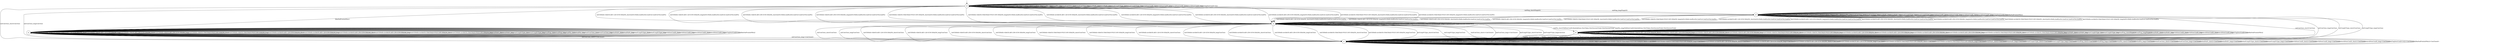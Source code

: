 digraph g {

s0 [shape="circle" label="s0"];
s1 [shape="circle" label="s1"];
s2 [shape="circle" label="s2"];
s3 [shape="circle" label="s3"];
s4 [shape="circle" label="s4"];
s5 [shape="circle" label="s5"];
s0 -> s5 [label="initPing_short/PingACK "];
s0 -> s5 [label="initPing_long/PingACK "];
s0 -> s1 [label="initConClose_short/ConClose "];
s0 -> s1 [label="initConClose_long/ConClose "];
s0 -> s3 [label="initCltHello-vldACK:AES-128-GCM-SHA256_short/initSvrHello,hndEncExt,hndCert,hndCertVer,hndFin "];
s0 -> s3 [label="initCltHello-vldACK:AES-128-GCM-SHA256_long/initSvrHello,hndEncExt,hndCert,hndCertVer,hndFin "];
s0 -> s3 [label="initCltHello-vldACK:AES-256-GCM-SHA384_short/initSvrHello,hndEncExt,hndCert,hndCertVer,hndFin "];
s0 -> s3 [label="initCltHello-vldACK:AES-256-GCM-SHA384_long/initSvrHello,hndEncExt,hndCert,hndCertVer,hndFin "];
s0 -> s3 [label="initCltHello-vldACK:CHACHA20-POLY1305-SHA256_short/initSvrHello,hndEncExt,hndCert,hndCertVer,hndFin "];
s0 -> s3 [label="initCltHello-vldACK:CHACHA20-POLY1305-SHA256_long/initSvrHello,hndEncExt,hndCert,hndCertVer,hndFin "];
s0 -> s3 [label="initCltHello-invldACK:AES-128-GCM-SHA256_short/initSvrHello,hndEncExt,hndCert,hndCertVer,hndFin "];
s0 -> s3 [label="initCltHello-invldACK:AES-128-GCM-SHA256_long/initSvrHello,hndEncExt,hndCert,hndCertVer,hndFin "];
s0 -> s3 [label="initCltHello-invldACK:AES-256-GCM-SHA384_short/initSvrHello,hndEncExt,hndCert,hndCertVer,hndFin "];
s0 -> s3 [label="initCltHello-invldACK:AES-256-GCM-SHA384_long/initSvrHello,hndEncExt,hndCert,hndCertVer,hndFin "];
s0 -> s3 [label="initCltHello-invldACK:CHACHA20-POLY1305-SHA256_short/initSvrHello,hndEncExt,hndCert,hndCertVer,hndFin "];
s0 -> s3 [label="initCltHello-invldACK:CHACHA20-POLY1305-SHA256_long/initSvrHello,hndEncExt,hndCert,hndCertVer,hndFin "];
s0 -> s0 [label="initNoFr_short/ "];
s0 -> s0 [label="initNoFr_long/ "];
s0 -> s0 [label="initUnxpFrType_short/ "];
s0 -> s0 [label="initUnxpFrType_long/ "];
s0 -> s0 [label="hndPing_short/ "];
s0 -> s0 [label="hndPing_long/ "];
s0 -> s0 [label="hndFin_short/ "];
s0 -> s0 [label="hndFin_long/ "];
s0 -> s0 [label="hndConClose_short/ "];
s0 -> s0 [label="hndConClose_long/ "];
s0 -> s0 [label="hndNoFr_short/ "];
s0 -> s0 [label="hndNoFr_long/ "];
s0 -> s0 [label="hndUnxpFrType_short/ "];
s0 -> s0 [label="hndUnxpFrType_long/ "];
s0 -> s0 [label="VldNewConID_short/ "];
s0 -> s0 [label="VldNewConID_long/ "];
s0 -> s0 [label="InvldNewConID_short/ "];
s0 -> s0 [label="InvldNewConID_long/ "];
s0 -> s0 [label="[ChgDestConID-Ori]/ "];
s0 -> s2 [label="[RmPadFrmInitPkts]/ "];
s1 -> s1 [label="initPing_short/<ConClosed> "];
s1 -> s1 [label="initPing_long/<ConClosed> "];
s1 -> s1 [label="initConClose_short/<ConClosed> "];
s1 -> s1 [label="initConClose_long/<ConClosed> "];
s1 -> s1 [label="initCltHello-vldACK:AES-128-GCM-SHA256_short/<ConClosed> "];
s1 -> s1 [label="initCltHello-vldACK:AES-128-GCM-SHA256_long/<ConClosed> "];
s1 -> s1 [label="initCltHello-vldACK:AES-256-GCM-SHA384_short/<ConClosed> "];
s1 -> s1 [label="initCltHello-vldACK:AES-256-GCM-SHA384_long/<ConClosed> "];
s1 -> s1 [label="initCltHello-vldACK:CHACHA20-POLY1305-SHA256_short/<ConClosed> "];
s1 -> s1 [label="initCltHello-vldACK:CHACHA20-POLY1305-SHA256_long/<ConClosed> "];
s1 -> s1 [label="initCltHello-invldACK:AES-128-GCM-SHA256_short/<ConClosed> "];
s1 -> s1 [label="initCltHello-invldACK:AES-128-GCM-SHA256_long/<ConClosed> "];
s1 -> s1 [label="initCltHello-invldACK:AES-256-GCM-SHA384_short/<ConClosed> "];
s1 -> s1 [label="initCltHello-invldACK:AES-256-GCM-SHA384_long/<ConClosed> "];
s1 -> s1 [label="initCltHello-invldACK:CHACHA20-POLY1305-SHA256_short/<ConClosed> "];
s1 -> s1 [label="initCltHello-invldACK:CHACHA20-POLY1305-SHA256_long/<ConClosed> "];
s1 -> s1 [label="initNoFr_short/<ConClosed> "];
s1 -> s1 [label="initNoFr_long/<ConClosed> "];
s1 -> s1 [label="initUnxpFrType_short/<ConClosed> "];
s1 -> s1 [label="initUnxpFrType_long/<ConClosed> "];
s1 -> s1 [label="hndPing_short/<ConClosed> "];
s1 -> s1 [label="hndPing_long/<ConClosed> "];
s1 -> s1 [label="hndFin_short/<ConClosed> "];
s1 -> s1 [label="hndFin_long/<ConClosed> "];
s1 -> s1 [label="hndConClose_short/<ConClosed> "];
s1 -> s1 [label="hndConClose_long/<ConClosed> "];
s1 -> s1 [label="hndNoFr_short/<ConClosed> "];
s1 -> s1 [label="hndNoFr_long/<ConClosed> "];
s1 -> s1 [label="hndUnxpFrType_short/<ConClosed> "];
s1 -> s1 [label="hndUnxpFrType_long/<ConClosed> "];
s1 -> s1 [label="VldNewConID_short/<ConClosed> "];
s1 -> s1 [label="VldNewConID_long/<ConClosed> "];
s1 -> s1 [label="InvldNewConID_short/<ConClosed> "];
s1 -> s1 [label="InvldNewConID_long/<ConClosed> "];
s1 -> s1 [label="[ChgDestConID-Ori]/<ConClosed> "];
s1 -> s1 [label="[RmPadFrmInitPkts]/<ConClosed> "];
s2 -> s2 [label="initPing_short/ "];
s2 -> s2 [label="initPing_long/ "];
s2 -> s1 [label="initConClose_short/<ConClosed> "];
s2 -> s1 [label="initConClose_long/<ConClosed> "];
s2 -> s2 [label="initCltHello-vldACK:AES-128-GCM-SHA256_short/ "];
s2 -> s2 [label="initCltHello-vldACK:AES-128-GCM-SHA256_long/ "];
s2 -> s2 [label="initCltHello-vldACK:AES-256-GCM-SHA384_short/ "];
s2 -> s2 [label="initCltHello-vldACK:AES-256-GCM-SHA384_long/ "];
s2 -> s2 [label="initCltHello-vldACK:CHACHA20-POLY1305-SHA256_short/ "];
s2 -> s2 [label="initCltHello-vldACK:CHACHA20-POLY1305-SHA256_long/ "];
s2 -> s2 [label="initCltHello-invldACK:AES-128-GCM-SHA256_short/ "];
s2 -> s2 [label="initCltHello-invldACK:AES-128-GCM-SHA256_long/ "];
s2 -> s2 [label="initCltHello-invldACK:AES-256-GCM-SHA384_short/ "];
s2 -> s2 [label="initCltHello-invldACK:AES-256-GCM-SHA384_long/ "];
s2 -> s2 [label="initCltHello-invldACK:CHACHA20-POLY1305-SHA256_short/ "];
s2 -> s2 [label="initCltHello-invldACK:CHACHA20-POLY1305-SHA256_long/ "];
s2 -> s2 [label="initNoFr_short/ "];
s2 -> s2 [label="initNoFr_long/ "];
s2 -> s2 [label="initUnxpFrType_short/ "];
s2 -> s2 [label="initUnxpFrType_long/ "];
s2 -> s2 [label="hndPing_short/ "];
s2 -> s2 [label="hndPing_long/ "];
s2 -> s2 [label="hndFin_short/ "];
s2 -> s2 [label="hndFin_long/ "];
s2 -> s2 [label="hndConClose_short/ "];
s2 -> s2 [label="hndConClose_long/ "];
s2 -> s2 [label="hndNoFr_short/ "];
s2 -> s2 [label="hndNoFr_long/ "];
s2 -> s2 [label="hndUnxpFrType_short/ "];
s2 -> s2 [label="hndUnxpFrType_long/ "];
s2 -> s2 [label="VldNewConID_short/ "];
s2 -> s2 [label="VldNewConID_long/ "];
s2 -> s2 [label="InvldNewConID_short/ "];
s2 -> s2 [label="InvldNewConID_long/ "];
s2 -> s2 [label="[ChgDestConID-Ori]/ "];
s2 -> s2 [label="[RmPadFrmInitPkts]/ "];
s3 -> s3 [label="initPing_short/PingACK "];
s3 -> s3 [label="initPing_long/PingACK "];
s3 -> s1 [label="initConClose_short/ConClose "];
s3 -> s1 [label="initConClose_long/ConClose "];
s3 -> s1 [label="initCltHello-vldACK:AES-128-GCM-SHA256_short/ConClose "];
s3 -> s1 [label="initCltHello-vldACK:AES-128-GCM-SHA256_long/ConClose "];
s3 -> s1 [label="initCltHello-vldACK:AES-256-GCM-SHA384_short/ConClose "];
s3 -> s1 [label="initCltHello-vldACK:AES-256-GCM-SHA384_long/ConClose "];
s3 -> s1 [label="initCltHello-vldACK:CHACHA20-POLY1305-SHA256_short/ConClose "];
s3 -> s1 [label="initCltHello-vldACK:CHACHA20-POLY1305-SHA256_long/ConClose "];
s3 -> s1 [label="initCltHello-invldACK:AES-128-GCM-SHA256_short/ConClose "];
s3 -> s1 [label="initCltHello-invldACK:AES-128-GCM-SHA256_long/ConClose "];
s3 -> s1 [label="initCltHello-invldACK:AES-256-GCM-SHA384_short/ConClose "];
s3 -> s1 [label="initCltHello-invldACK:AES-256-GCM-SHA384_long/ConClose "];
s3 -> s1 [label="initCltHello-invldACK:CHACHA20-POLY1305-SHA256_short/ConClose "];
s3 -> s1 [label="initCltHello-invldACK:CHACHA20-POLY1305-SHA256_long/ConClose "];
s3 -> s3 [label="initNoFr_short/ "];
s3 -> s3 [label="initNoFr_long/ "];
s3 -> s1 [label="initUnxpFrType_short/ConClose "];
s3 -> s1 [label="initUnxpFrType_long/ConClose "];
s3 -> s3 [label="hndPing_short/PingACK "];
s3 -> s3 [label="hndPing_long/PingACK "];
s3 -> s4 [label="hndFin_short/VldNewConID,HndshkDone,NewToken,NewSessionTicket,NewSessionTicket "];
s3 -> s4 [label="hndFin_long/VldNewConID,HndshkDone,NewToken,NewSessionTicket,NewSessionTicket "];
s3 -> s1 [label="hndConClose_short/<ConClosed> "];
s3 -> s1 [label="hndConClose_long/<ConClosed> "];
s3 -> s3 [label="hndNoFr_short/ "];
s3 -> s3 [label="hndNoFr_long/ "];
s3 -> s1 [label="hndUnxpFrType_short/ConClose "];
s3 -> s1 [label="hndUnxpFrType_long/ConClose "];
s3 -> s3 [label="VldNewConID_short/ "];
s3 -> s3 [label="VldNewConID_long/ "];
s3 -> s3 [label="InvldNewConID_short/ "];
s3 -> s3 [label="InvldNewConID_long/ "];
s3 -> s3 [label="[ChgDestConID-Ori]/ "];
s3 -> s3 [label="[RmPadFrmInitPkts]/ "];
s4 -> s4 [label="initPing_short/ "];
s4 -> s4 [label="initPing_long/ "];
s4 -> s4 [label="initConClose_short/ "];
s4 -> s4 [label="initConClose_long/ "];
s4 -> s4 [label="initCltHello-vldACK:AES-128-GCM-SHA256_short/ "];
s4 -> s4 [label="initCltHello-vldACK:AES-128-GCM-SHA256_long/ "];
s4 -> s4 [label="initCltHello-vldACK:AES-256-GCM-SHA384_short/ "];
s4 -> s4 [label="initCltHello-vldACK:AES-256-GCM-SHA384_long/ "];
s4 -> s4 [label="initCltHello-vldACK:CHACHA20-POLY1305-SHA256_short/ "];
s4 -> s4 [label="initCltHello-vldACK:CHACHA20-POLY1305-SHA256_long/ "];
s4 -> s4 [label="initCltHello-invldACK:AES-128-GCM-SHA256_short/ "];
s4 -> s4 [label="initCltHello-invldACK:AES-128-GCM-SHA256_long/ "];
s4 -> s4 [label="initCltHello-invldACK:AES-256-GCM-SHA384_short/ "];
s4 -> s4 [label="initCltHello-invldACK:AES-256-GCM-SHA384_long/ "];
s4 -> s4 [label="initCltHello-invldACK:CHACHA20-POLY1305-SHA256_short/ "];
s4 -> s4 [label="initCltHello-invldACK:CHACHA20-POLY1305-SHA256_long/ "];
s4 -> s4 [label="initNoFr_short/ "];
s4 -> s4 [label="initNoFr_long/ "];
s4 -> s4 [label="initUnxpFrType_short/ "];
s4 -> s4 [label="initUnxpFrType_long/ "];
s4 -> s4 [label="hndPing_short/PingACK "];
s4 -> s4 [label="hndPing_long/PingACK "];
s4 -> s1 [label="hndFin_short/ConClose "];
s4 -> s1 [label="hndFin_long/ConClose "];
s4 -> s1 [label="hndConClose_short/ConClose "];
s4 -> s1 [label="hndConClose_long/ConClose "];
s4 -> s4 [label="hndNoFr_short/ "];
s4 -> s4 [label="hndNoFr_long/ "];
s4 -> s1 [label="hndUnxpFrType_short/ConClose "];
s4 -> s1 [label="hndUnxpFrType_long/ConClose "];
s4 -> s4 [label="VldNewConID_short/ "];
s4 -> s4 [label="VldNewConID_long/ "];
s4 -> s4 [label="InvldNewConID_short/ "];
s4 -> s4 [label="InvldNewConID_long/ "];
s4 -> s4 [label="[ChgDestConID-Ori]/ "];
s4 -> s4 [label="[RmPadFrmInitPkts]/ "];
s5 -> s5 [label="initPing_short/PingACK "];
s5 -> s5 [label="initPing_long/PingACK "];
s5 -> s1 [label="initConClose_short/ConClose "];
s5 -> s1 [label="initConClose_long/ConClose "];
s5 -> s3 [label="initCltHello-vldACK:AES-128-GCM-SHA256_short/initSvrHello,hndEncExt,hndCert,hndCertVer,hndFin "];
s5 -> s3 [label="initCltHello-vldACK:AES-128-GCM-SHA256_long/initSvrHello,hndEncExt,hndCert,hndCertVer,hndFin "];
s5 -> s3 [label="initCltHello-vldACK:AES-256-GCM-SHA384_short/initSvrHello,hndEncExt,hndCert,hndCertVer,hndFin "];
s5 -> s3 [label="initCltHello-vldACK:AES-256-GCM-SHA384_long/initSvrHello,hndEncExt,hndCert,hndCertVer,hndFin "];
s5 -> s3 [label="initCltHello-vldACK:CHACHA20-POLY1305-SHA256_short/initSvrHello,hndEncExt,hndCert,hndCertVer,hndFin "];
s5 -> s3 [label="initCltHello-vldACK:CHACHA20-POLY1305-SHA256_long/initSvrHello,hndEncExt,hndCert,hndCertVer,hndFin "];
s5 -> s3 [label="initCltHello-invldACK:AES-128-GCM-SHA256_short/initSvrHello,hndEncExt,hndCert,hndCertVer,hndFin "];
s5 -> s3 [label="initCltHello-invldACK:AES-128-GCM-SHA256_long/initSvrHello,hndEncExt,hndCert,hndCertVer,hndFin "];
s5 -> s3 [label="initCltHello-invldACK:AES-256-GCM-SHA384_short/initSvrHello,hndEncExt,hndCert,hndCertVer,hndFin "];
s5 -> s3 [label="initCltHello-invldACK:AES-256-GCM-SHA384_long/initSvrHello,hndEncExt,hndCert,hndCertVer,hndFin "];
s5 -> s3 [label="initCltHello-invldACK:CHACHA20-POLY1305-SHA256_short/initSvrHello,hndEncExt,hndCert,hndCertVer,hndFin "];
s5 -> s3 [label="initCltHello-invldACK:CHACHA20-POLY1305-SHA256_long/initSvrHello,hndEncExt,hndCert,hndCertVer,hndFin "];
s5 -> s5 [label="initNoFr_short/ "];
s5 -> s5 [label="initNoFr_long/ "];
s5 -> s1 [label="initUnxpFrType_short/ConClose "];
s5 -> s1 [label="initUnxpFrType_long/ConClose "];
s5 -> s5 [label="hndPing_short/ "];
s5 -> s5 [label="hndPing_long/ "];
s5 -> s5 [label="hndFin_short/ "];
s5 -> s5 [label="hndFin_long/ "];
s5 -> s5 [label="hndConClose_short/ "];
s5 -> s5 [label="hndConClose_long/ "];
s5 -> s5 [label="hndNoFr_short/ "];
s5 -> s5 [label="hndNoFr_long/ "];
s5 -> s5 [label="hndUnxpFrType_short/ "];
s5 -> s5 [label="hndUnxpFrType_long/ "];
s5 -> s5 [label="VldNewConID_short/ "];
s5 -> s5 [label="VldNewConID_long/ "];
s5 -> s5 [label="InvldNewConID_short/ "];
s5 -> s5 [label="InvldNewConID_long/ "];
s5 -> s5 [label="[ChgDestConID-Ori]/ "];
s5 -> s5 [label="[RmPadFrmInitPkts]/ "];

__start0 [label="" shape="none" width="0" height="0"];
__start0 -> s0;

}
